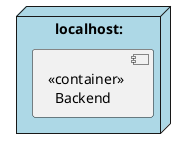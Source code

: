 @startuml
'https://plantuml.com/deployment-diagram

node "localhost:" as mainSystem #lightblue{
    component "<<container>> \n  Backend"
}

@enduml
